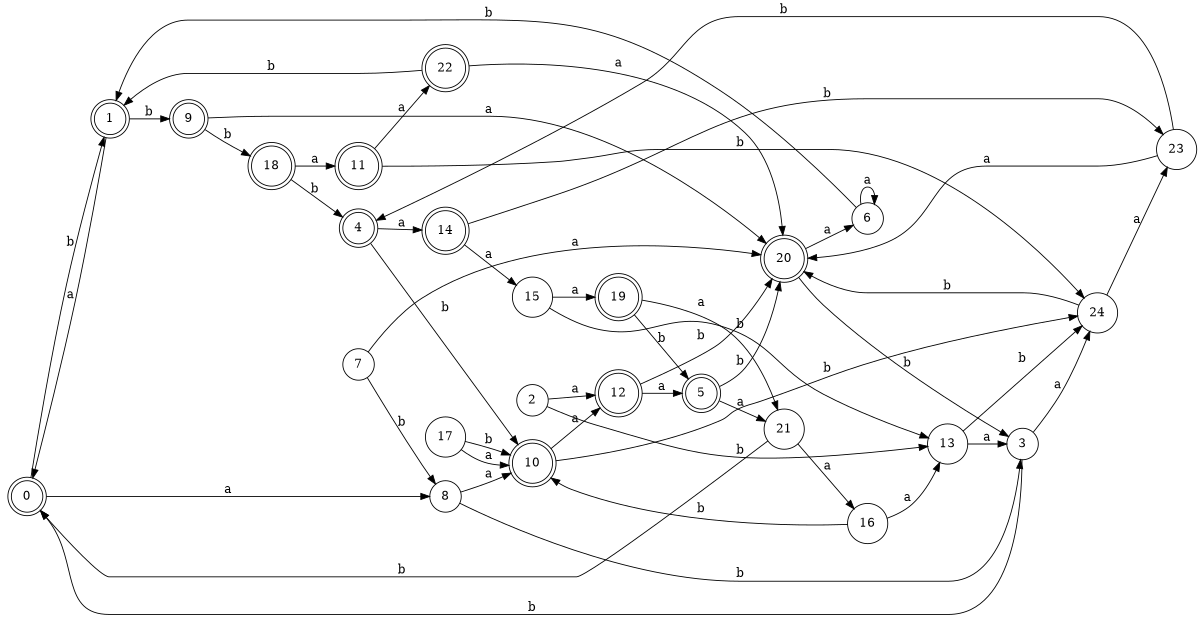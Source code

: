 digraph n20_10 {
__start0 [label="" shape="none"];

rankdir=LR;
size="8,5";

s0 [style="rounded,filled", color="black", fillcolor="white" shape="doublecircle", label="0"];
s1 [style="rounded,filled", color="black", fillcolor="white" shape="doublecircle", label="1"];
s2 [style="filled", color="black", fillcolor="white" shape="circle", label="2"];
s3 [style="filled", color="black", fillcolor="white" shape="circle", label="3"];
s4 [style="rounded,filled", color="black", fillcolor="white" shape="doublecircle", label="4"];
s5 [style="rounded,filled", color="black", fillcolor="white" shape="doublecircle", label="5"];
s6 [style="filled", color="black", fillcolor="white" shape="circle", label="6"];
s7 [style="filled", color="black", fillcolor="white" shape="circle", label="7"];
s8 [style="filled", color="black", fillcolor="white" shape="circle", label="8"];
s9 [style="rounded,filled", color="black", fillcolor="white" shape="doublecircle", label="9"];
s10 [style="rounded,filled", color="black", fillcolor="white" shape="doublecircle", label="10"];
s11 [style="rounded,filled", color="black", fillcolor="white" shape="doublecircle", label="11"];
s12 [style="rounded,filled", color="black", fillcolor="white" shape="doublecircle", label="12"];
s13 [style="filled", color="black", fillcolor="white" shape="circle", label="13"];
s14 [style="rounded,filled", color="black", fillcolor="white" shape="doublecircle", label="14"];
s15 [style="filled", color="black", fillcolor="white" shape="circle", label="15"];
s16 [style="filled", color="black", fillcolor="white" shape="circle", label="16"];
s17 [style="filled", color="black", fillcolor="white" shape="circle", label="17"];
s18 [style="rounded,filled", color="black", fillcolor="white" shape="doublecircle", label="18"];
s19 [style="rounded,filled", color="black", fillcolor="white" shape="doublecircle", label="19"];
s20 [style="rounded,filled", color="black", fillcolor="white" shape="doublecircle", label="20"];
s21 [style="filled", color="black", fillcolor="white" shape="circle", label="21"];
s22 [style="rounded,filled", color="black", fillcolor="white" shape="doublecircle", label="22"];
s23 [style="filled", color="black", fillcolor="white" shape="circle", label="23"];
s24 [style="filled", color="black", fillcolor="white" shape="circle", label="24"];
s0 -> s8 [label="a"];
s0 -> s1 [label="b"];
s1 -> s0 [label="a"];
s1 -> s9 [label="b"];
s2 -> s12 [label="a"];
s2 -> s13 [label="b"];
s3 -> s24 [label="a"];
s3 -> s0 [label="b"];
s4 -> s14 [label="a"];
s4 -> s10 [label="b"];
s5 -> s21 [label="a"];
s5 -> s20 [label="b"];
s6 -> s6 [label="a"];
s6 -> s1 [label="b"];
s7 -> s20 [label="a"];
s7 -> s8 [label="b"];
s8 -> s10 [label="a"];
s8 -> s3 [label="b"];
s9 -> s20 [label="a"];
s9 -> s18 [label="b"];
s10 -> s12 [label="a"];
s10 -> s24 [label="b"];
s11 -> s22 [label="a"];
s11 -> s24 [label="b"];
s12 -> s5 [label="a"];
s12 -> s20 [label="b"];
s13 -> s3 [label="a"];
s13 -> s24 [label="b"];
s14 -> s15 [label="a"];
s14 -> s23 [label="b"];
s15 -> s19 [label="a"];
s15 -> s13 [label="b"];
s16 -> s13 [label="a"];
s16 -> s10 [label="b"];
s17 -> s10 [label="a"];
s17 -> s10 [label="b"];
s18 -> s11 [label="a"];
s18 -> s4 [label="b"];
s19 -> s21 [label="a"];
s19 -> s5 [label="b"];
s20 -> s6 [label="a"];
s20 -> s3 [label="b"];
s21 -> s16 [label="a"];
s21 -> s0 [label="b"];
s22 -> s20 [label="a"];
s22 -> s1 [label="b"];
s23 -> s20 [label="a"];
s23 -> s4 [label="b"];
s24 -> s23 [label="a"];
s24 -> s20 [label="b"];

}